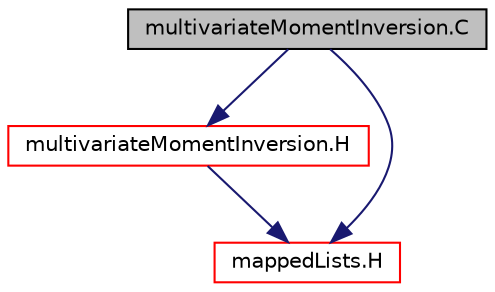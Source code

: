 digraph "multivariateMomentInversion.C"
{
  bgcolor="transparent";
  edge [fontname="Helvetica",fontsize="10",labelfontname="Helvetica",labelfontsize="10"];
  node [fontname="Helvetica",fontsize="10",shape=record];
  Node0 [label="multivariateMomentInversion.C",height=0.2,width=0.4,color="black", fillcolor="grey75", style="filled", fontcolor="black"];
  Node0 -> Node1 [color="midnightblue",fontsize="10",style="solid",fontname="Helvetica"];
  Node1 [label="multivariateMomentInversion.H",height=0.2,width=0.4,color="red",URL="$a00221.html"];
  Node1 -> Node5 [color="midnightblue",fontsize="10",style="solid",fontname="Helvetica"];
  Node5 [label="mappedLists.H",height=0.2,width=0.4,color="red",URL="$a00017.html"];
  Node0 -> Node5 [color="midnightblue",fontsize="10",style="solid",fontname="Helvetica"];
}
